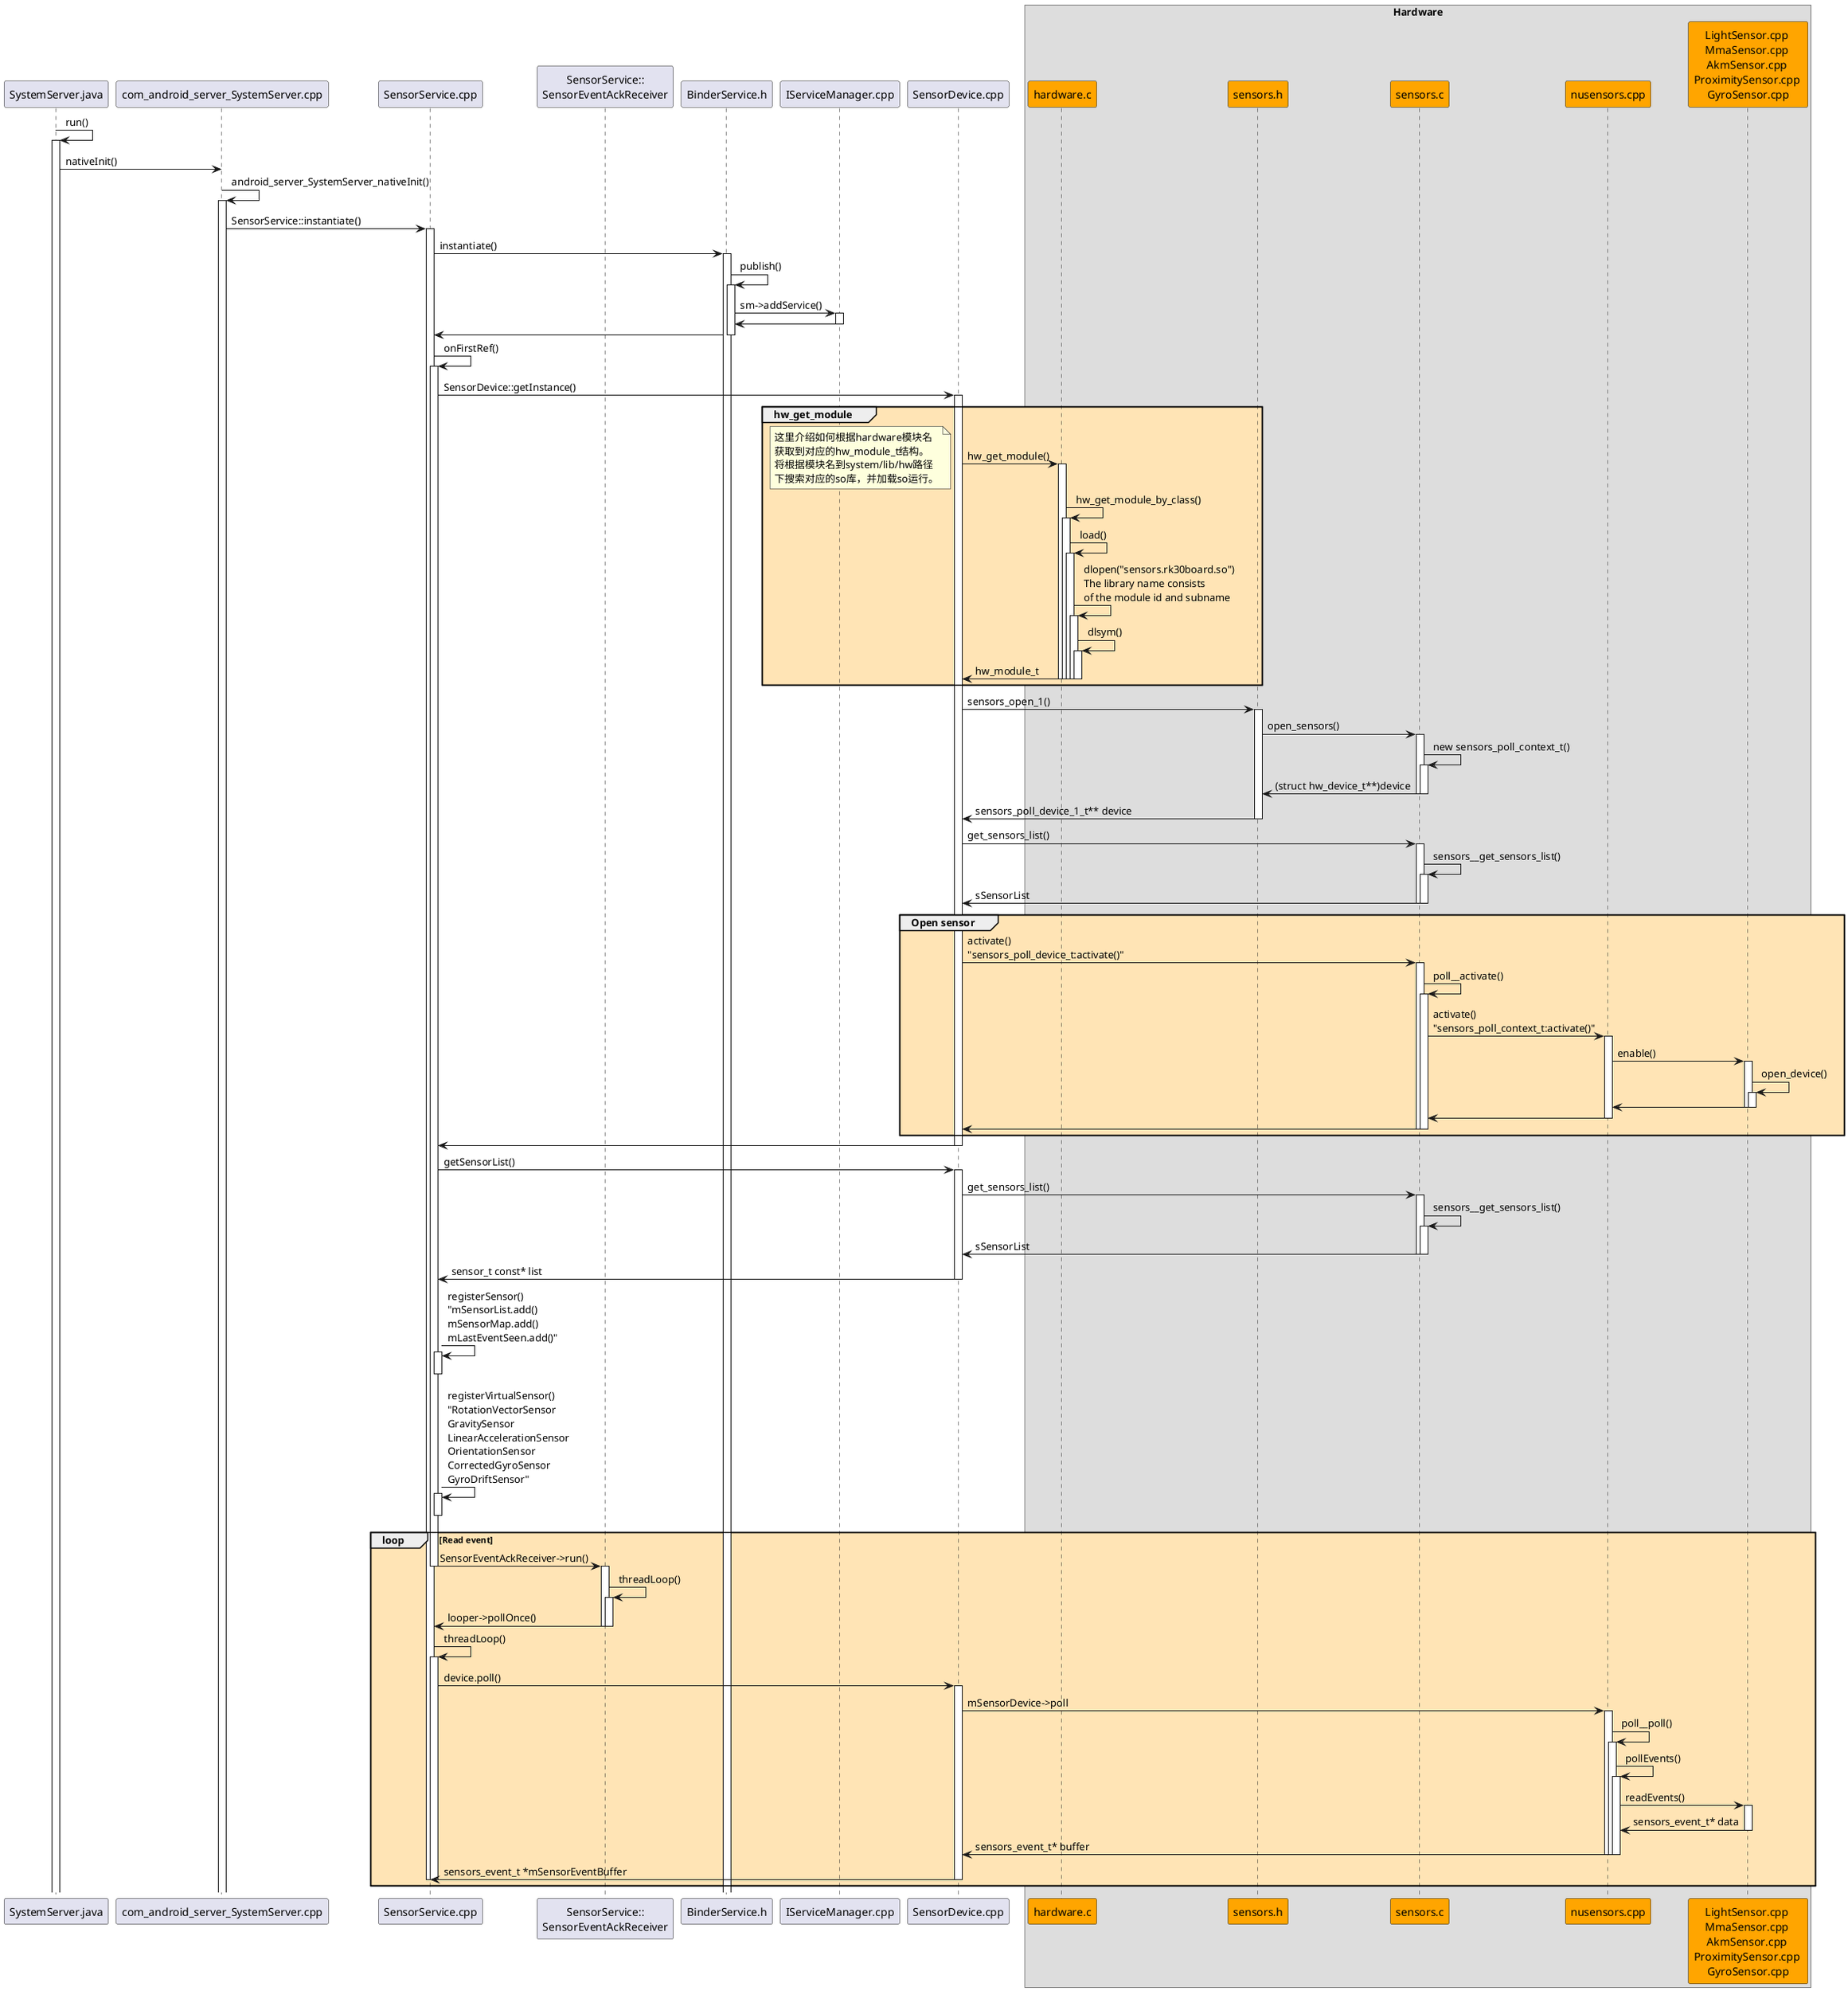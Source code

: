 @startuml

participant SystemServer.java as SystemServer
participant com_android_server_SystemServer.cpp as com_android_server_SystemServer
participant SensorService.cpp as SensorService
participant "SensorService::\nSensorEventAckReceiver" as SensorEventAckReceiver
participant BinderService.h as BinderService
participant IServiceManager.cpp as IServiceManager
participant SensorDevice.cpp as SensorDevice

box "Hardware"
participant hardware.c as hardware #ffa500
participant sensors.h as sensors.h #ffa500
participant sensors.c as sensors.c #ffa500
participant nusensors.cpp as nusensors #ffa500
participant "LightSensor.cpp \nMmaSensor.cpp \nAkmSensor.cpp \nProximitySensor.cpp \nGyroSensor.cpp" as Sensors #ffa500
end box

SystemServer->SystemServer:run()
activate SystemServer
SystemServer->com_android_server_SystemServer:nativeInit()
com_android_server_SystemServer->com_android_server_SystemServer:android_server_SystemServer_nativeInit()
activate com_android_server_SystemServer
com_android_server_SystemServer->SensorService:SensorService::instantiate()
activate SensorService
SensorService->BinderService:instantiate()
activate BinderService
BinderService->BinderService:publish()
activate BinderService
BinderService->IServiceManager:sm->addService()
activate IServiceManager
IServiceManager->BinderService
deactivate IServiceManager
BinderService->SensorService
deactivate BinderService
SensorService->SensorService:onFirstRef()
activate SensorService
SensorService->SensorDevice:SensorDevice::getInstance()
activate SensorDevice
group #ffe4b5 hw_get_module
SensorDevice->hardware:hw_get_module()
note left: 这里介绍如何根据hardware模块名\n获取到对应的hw_module_t结构。\n将根据模块名到system/lib/hw路径\n下搜索对应的so库，并加载so运行。
activate hardware
hardware->hardware:hw_get_module_by_class()
activate hardware
hardware->hardware:load()
activate hardware
hardware->hardware:dlopen("sensors.rk30board.so") \nThe library name consists \nof the module id and subname
activate hardware
hardware->hardware:dlsym()
activate hardware
hardware->SensorDevice:hw_module_t
deactivate hardware
deactivate hardware
deactivate hardware
deactivate hardware
deactivate hardware
end
SensorDevice->sensors.h:sensors_open_1()
activate sensors.h
sensors.h->sensors.c:open_sensors()
activate sensors.c
sensors.c->sensors.c:new sensors_poll_context_t()
activate sensors.c
sensors.c->sensors.h:(struct hw_device_t**)device
deactivate sensors.c
deactivate sensors.c
sensors.h->SensorDevice:sensors_poll_device_1_t** device
deactivate sensors.h
SensorDevice->sensors.c:get_sensors_list()
activate sensors.c
sensors.c->sensors.c:sensors__get_sensors_list()
activate sensors.c
sensors.c->SensorDevice:sSensorList
deactivate sensors.c
deactivate sensors.c
group #ffe4b5 Open sensor
SensorDevice->sensors.c:activate() \n"sensors_poll_device_t:activate()"
activate sensors.c
sensors.c->sensors.c:poll__activate()
activate sensors.c
sensors.c->nusensors:activate() \n"sensors_poll_context_t:activate()"
activate nusensors
nusensors->Sensors:enable()
activate Sensors
Sensors->Sensors:open_device()
activate Sensors
Sensors->nusensors
deactivate Sensors
deactivate Sensors
nusensors->sensors.c
deactivate nusensors
sensors.c->SensorDevice
deactivate sensors.c
deactivate sensors.c
end
SensorDevice->SensorService
deactivate SensorDevice
SensorService->SensorDevice:getSensorList()
activate SensorDevice
SensorDevice->sensors.c:get_sensors_list()
activate sensors.c
sensors.c->sensors.c:sensors__get_sensors_list()
activate sensors.c
sensors.c->SensorDevice:sSensorList
deactivate sensors.c
deactivate sensors.c
SensorDevice->SensorService:sensor_t const* list
deactivate SensorDevice
SensorService->SensorService:registerSensor() \n"mSensorList.add() \nmSensorMap.add() \nmLastEventSeen.add()"
activate SensorService
deactivate SensorService
SensorService->SensorService:registerVirtualSensor() \n"RotationVectorSensor \nGravitySensor \nLinearAccelerationSensor \nOrientationSensor \nCorrectedGyroSensor \nGyroDriftSensor"
activate SensorService
deactivate SensorService
loop #ffe4b5 Read event
SensorService->SensorEventAckReceiver:SensorEventAckReceiver->run()
deactivate SensorService
activate SensorEventAckReceiver
SensorEventAckReceiver->SensorEventAckReceiver:threadLoop()
activate SensorEventAckReceiver
SensorEventAckReceiver->SensorService:looper->pollOnce()
deactivate SensorEventAckReceiver
deactivate SensorEventAckReceiver
SensorService->SensorService:threadLoop()
activate SensorService
SensorService->SensorDevice:device.poll()
activate SensorDevice
SensorDevice->nusensors:mSensorDevice->poll
activate nusensors
nusensors->nusensors:poll__poll()
activate nusensors
nusensors->nusensors:pollEvents()
activate nusensors
nusensors->Sensors:readEvents()
activate Sensors
Sensors->nusensors:sensors_event_t* data
deactivate Sensors
nusensors->SensorDevice:sensors_event_t* buffer
deactivate nusensors
deactivate nusensors
deactivate nusensors
deactivate nusensors
SensorDevice->SensorService:sensors_event_t *mSensorEventBuffer
deactivate SensorDevice
deactivate SensorService
deactivate SensorService
deactivate SensorService
end

@enduml